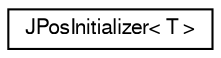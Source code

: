 digraph "Graphical Class Hierarchy"
{
  edge [fontname="FreeSans",fontsize="10",labelfontname="FreeSans",labelfontsize="10"];
  node [fontname="FreeSans",fontsize="10",shape=record];
  rankdir="LR";
  Node1 [label="JPosInitializer\< T \>",height=0.2,width=0.4,color="black", fillcolor="white", style="filled",URL="$d6/d0e/class_j_pos_initializer.html"];
}
